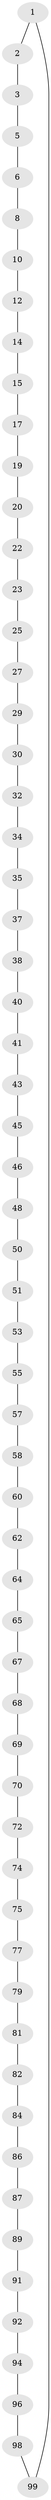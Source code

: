 // Generated by graph-tools (version 1.1) at 2025/24/03/03/25 07:24:22]
// undirected, 61 vertices, 61 edges
graph export_dot {
graph [start="1"]
  node [color=gray90,style=filled];
  1 [super="+100"];
  2;
  3 [super="+4"];
  5;
  6 [super="+7"];
  8 [super="+9"];
  10 [super="+11"];
  12 [super="+13"];
  14;
  15 [super="+16"];
  17 [super="+18"];
  19;
  20 [super="+21"];
  22;
  23 [super="+24"];
  25 [super="+26"];
  27 [super="+28"];
  29;
  30 [super="+31"];
  32 [super="+33"];
  34;
  35 [super="+36"];
  37;
  38 [super="+39"];
  40;
  41 [super="+42"];
  43 [super="+44"];
  45;
  46 [super="+47"];
  48 [super="+49"];
  50;
  51 [super="+52"];
  53 [super="+54"];
  55 [super="+56"];
  57;
  58 [super="+59"];
  60 [super="+61"];
  62 [super="+63"];
  64;
  65 [super="+66"];
  67;
  68;
  69;
  70 [super="+71"];
  72 [super="+73"];
  74;
  75 [super="+76"];
  77 [super="+78"];
  79 [super="+80"];
  81;
  82 [super="+83"];
  84 [super="+85"];
  86;
  87 [super="+88"];
  89 [super="+90"];
  91;
  92 [super="+93"];
  94 [super="+95"];
  96 [super="+97"];
  98;
  99;
  1 -- 2;
  1 -- 99;
  2 -- 3;
  3 -- 5;
  5 -- 6;
  6 -- 8;
  8 -- 10;
  10 -- 12;
  12 -- 14;
  14 -- 15;
  15 -- 17;
  17 -- 19;
  19 -- 20;
  20 -- 22;
  22 -- 23;
  23 -- 25;
  25 -- 27;
  27 -- 29;
  29 -- 30;
  30 -- 32;
  32 -- 34;
  34 -- 35;
  35 -- 37;
  37 -- 38;
  38 -- 40;
  40 -- 41;
  41 -- 43;
  43 -- 45;
  45 -- 46;
  46 -- 48;
  48 -- 50;
  50 -- 51;
  51 -- 53;
  53 -- 55;
  55 -- 57;
  57 -- 58;
  58 -- 60;
  60 -- 62;
  62 -- 64;
  64 -- 65;
  65 -- 67;
  67 -- 68;
  68 -- 69;
  69 -- 70;
  70 -- 72;
  72 -- 74;
  74 -- 75;
  75 -- 77;
  77 -- 79;
  79 -- 81;
  81 -- 82;
  82 -- 84;
  84 -- 86;
  86 -- 87;
  87 -- 89;
  89 -- 91;
  91 -- 92;
  92 -- 94;
  94 -- 96;
  96 -- 98;
  98 -- 99;
}
